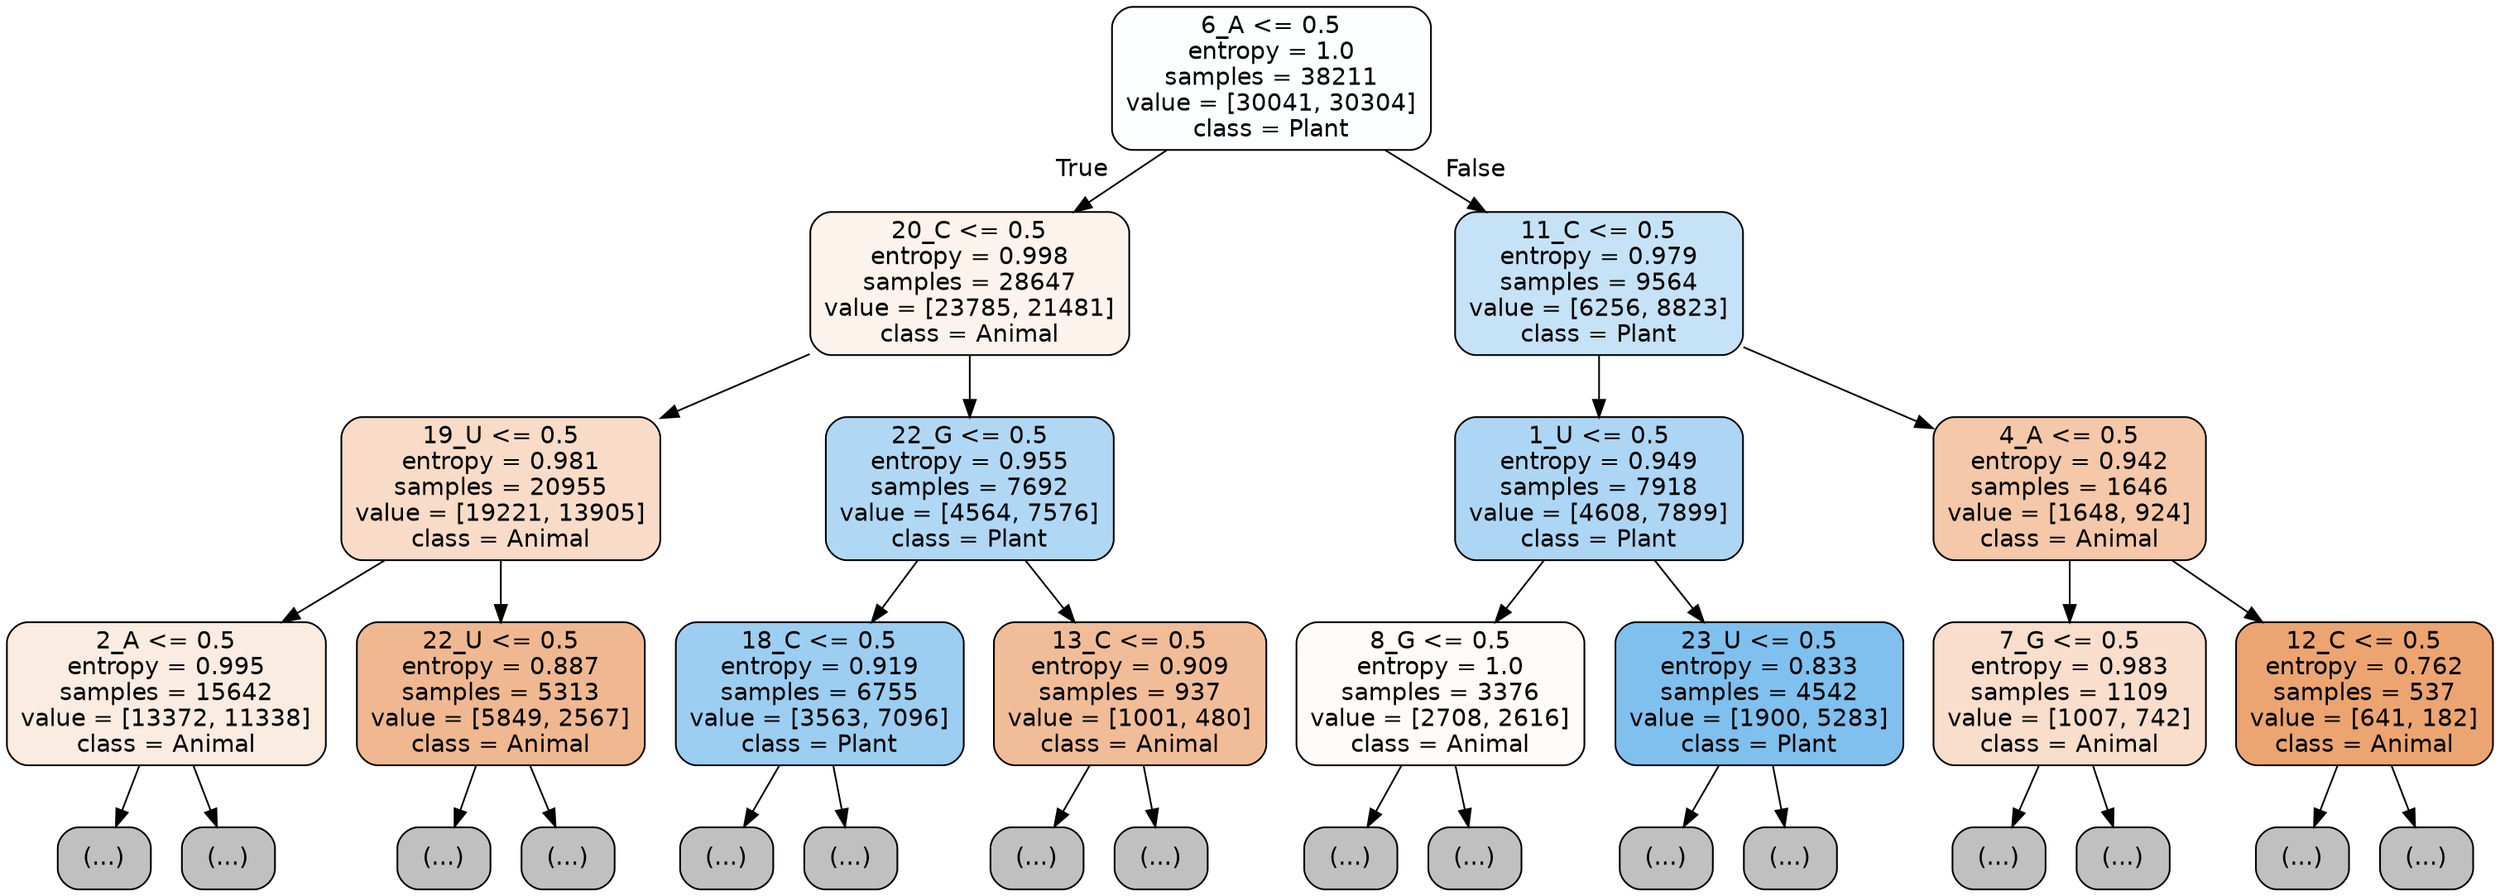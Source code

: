 digraph Tree {
node [shape=box, style="filled, rounded", color="black", fontname="helvetica"] ;
edge [fontname="helvetica"] ;
0 [label="6_A <= 0.5\nentropy = 1.0\nsamples = 38211\nvalue = [30041, 30304]\nclass = Plant", fillcolor="#fdfeff"] ;
1 [label="20_C <= 0.5\nentropy = 0.998\nsamples = 28647\nvalue = [23785, 21481]\nclass = Animal", fillcolor="#fcf3ec"] ;
0 -> 1 [labeldistance=2.5, labelangle=45, headlabel="True"] ;
2 [label="19_U <= 0.5\nentropy = 0.981\nsamples = 20955\nvalue = [19221, 13905]\nclass = Animal", fillcolor="#f8dcc8"] ;
1 -> 2 ;
3 [label="2_A <= 0.5\nentropy = 0.995\nsamples = 15642\nvalue = [13372, 11338]\nclass = Animal", fillcolor="#fbece1"] ;
2 -> 3 ;
4 [label="(...)", fillcolor="#C0C0C0"] ;
3 -> 4 ;
5597 [label="(...)", fillcolor="#C0C0C0"] ;
3 -> 5597 ;
7310 [label="22_U <= 0.5\nentropy = 0.887\nsamples = 5313\nvalue = [5849, 2567]\nclass = Animal", fillcolor="#f0b890"] ;
2 -> 7310 ;
7311 [label="(...)", fillcolor="#C0C0C0"] ;
7310 -> 7311 ;
9594 [label="(...)", fillcolor="#C0C0C0"] ;
7310 -> 9594 ;
9831 [label="22_G <= 0.5\nentropy = 0.955\nsamples = 7692\nvalue = [4564, 7576]\nclass = Plant", fillcolor="#b0d8f5"] ;
1 -> 9831 ;
9832 [label="18_C <= 0.5\nentropy = 0.919\nsamples = 6755\nvalue = [3563, 7096]\nclass = Plant", fillcolor="#9ccef2"] ;
9831 -> 9832 ;
9833 [label="(...)", fillcolor="#C0C0C0"] ;
9832 -> 9833 ;
11956 [label="(...)", fillcolor="#C0C0C0"] ;
9832 -> 11956 ;
12557 [label="13_C <= 0.5\nentropy = 0.909\nsamples = 937\nvalue = [1001, 480]\nclass = Animal", fillcolor="#f1bd98"] ;
9831 -> 12557 ;
12558 [label="(...)", fillcolor="#C0C0C0"] ;
12557 -> 12558 ;
12899 [label="(...)", fillcolor="#C0C0C0"] ;
12557 -> 12899 ;
13008 [label="11_C <= 0.5\nentropy = 0.979\nsamples = 9564\nvalue = [6256, 8823]\nclass = Plant", fillcolor="#c5e2f7"] ;
0 -> 13008 [labeldistance=2.5, labelangle=-45, headlabel="False"] ;
13009 [label="1_U <= 0.5\nentropy = 0.949\nsamples = 7918\nvalue = [4608, 7899]\nclass = Plant", fillcolor="#add6f4"] ;
13008 -> 13009 ;
13010 [label="8_G <= 0.5\nentropy = 1.0\nsamples = 3376\nvalue = [2708, 2616]\nclass = Animal", fillcolor="#fefbf8"] ;
13009 -> 13010 ;
13011 [label="(...)", fillcolor="#C0C0C0"] ;
13010 -> 13011 ;
14376 [label="(...)", fillcolor="#C0C0C0"] ;
13010 -> 14376 ;
14837 [label="23_U <= 0.5\nentropy = 0.833\nsamples = 4542\nvalue = [1900, 5283]\nclass = Plant", fillcolor="#80c0ee"] ;
13009 -> 14837 ;
14838 [label="(...)", fillcolor="#C0C0C0"] ;
14837 -> 14838 ;
16243 [label="(...)", fillcolor="#C0C0C0"] ;
14837 -> 16243 ;
16298 [label="4_A <= 0.5\nentropy = 0.942\nsamples = 1646\nvalue = [1648, 924]\nclass = Animal", fillcolor="#f4c8a8"] ;
13008 -> 16298 ;
16299 [label="7_G <= 0.5\nentropy = 0.983\nsamples = 1109\nvalue = [1007, 742]\nclass = Animal", fillcolor="#f8decb"] ;
16298 -> 16299 ;
16300 [label="(...)", fillcolor="#C0C0C0"] ;
16299 -> 16300 ;
16729 [label="(...)", fillcolor="#C0C0C0"] ;
16299 -> 16729 ;
16916 [label="12_C <= 0.5\nentropy = 0.762\nsamples = 537\nvalue = [641, 182]\nclass = Animal", fillcolor="#eca571"] ;
16298 -> 16916 ;
16917 [label="(...)", fillcolor="#C0C0C0"] ;
16916 -> 16917 ;
17082 [label="(...)", fillcolor="#C0C0C0"] ;
16916 -> 17082 ;
}